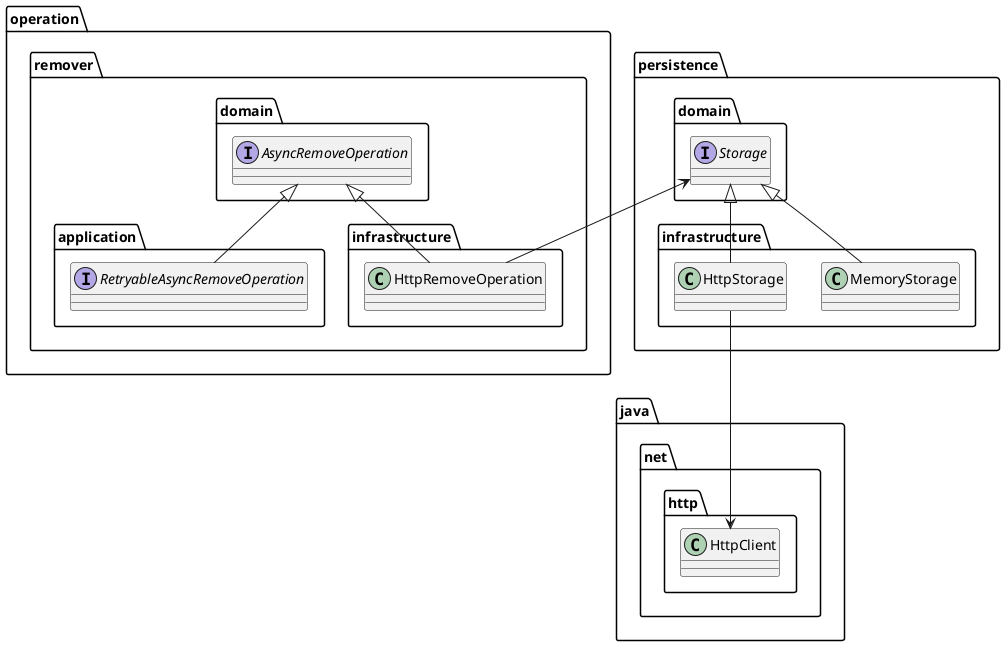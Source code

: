 @startuml

package operation {
  package domain as remover.domain {
    interface AsyncRemoveOperation
  }

  package application as remover.application {
    interface RetryableAsyncRemoveOperation
  }

  package infrastructure as remover.infra {
    class HttpRemoveOperation
  }
}


package persistence {
  package domain as persistence.domain {
    interface Storage
  }
  package infrastructure as persistence.infra {
    class MemoryStorage
    class HttpStorage
  }
}

MemoryStorage -up-|> Storage
HttpStorage -up-|> Storage
HttpStorage --> java.net.http.HttpClient

RetryableAsyncRemoveOperation -up-|> AsyncRemoveOperation
HttpRemoveOperation -up-> Storage
HttpRemoveOperation -up-|> AsyncRemoveOperation

@enduml


@startuml
package persistence {
  package domain as persistence.domain {
    interface Storage
  }
  package infrastructure as persistence.infra {
    class MemoryStorage
    class HttpStorage
  }
}

MemoryStorage -up-|> Storage
HttpStorage -up-|> Storage
HttpStorage --> java.net.http.HttpClient
@enduml



@startuml
package persistence {
  package domain as persistence.domain {
    interface Storage
  }
  package infrastructure as persistence.infra {
    class MemoryStorage

    package http as persistence.infra.http {
      class HttpStorage
    }
  }
}

MemoryStorage -up-|> Storage
HttpStorage -up-|> Storage
HttpStorage --> java.net.http.HttpClient
@enduml


@startuml
package persistence {
  package domain as persistence.domain {
    interface Storage
  }
  package infrastructure as persistence.infra {
    class MemoryStorage

    package http as persistence.infra.http {
      class HttpStorage

      interface IsRemoved {
        boolean test(HttpResponse<Void> response)

        static Predicate<HttpResponse<Void>> statusCodeIs200()
        static Predicate<HttpResponse<Void>> isDeleted()
      }
    }
  }
}

MemoryStorage -up-|> Storage
HttpStorage -up-|> Storage
HttpStorage --> java.net.http.HttpClient
HttpStorage -right-> IsRemoved
@enduml



@startuml
class java.net.http.HttpResponse

package persistence {
  package domain as persistence.domain {
    interface Storage
  }
  package infrastructure as persistence.infra {
    class MemoryStorage

    package http as persistence.infra.http {
      class HttpStorage

      interface IsRemoved {
        boolean test(HttpResponse<Void> response)

        static Predicate<HttpResponse<Void>> statusCodeIs200()
        static Predicate<HttpResponse<Void>> isDeleted()
      }
    }
  }
}

MemoryStorage -up-|> Storage
HttpStorage -up-|> Storage
HttpStorage --> java.net.http.HttpClient
HttpStorage -right-> IsRemoved
IsRemoved --> java.net.http.HttpResponse
@enduml



@startuml
class java.net.http.HttpResponse

package persistence {
  package domain as persistence.domain {
    interface Storage
  }
  package infrastructure as persistence.infra {
    class MemoryStorage

    package http as persistence.infra.http {
      class HttpStorage

      class RemoveResponse {
        int statusCode
        Optional<String> xLineStorageDeleted
      }

      interface IsRemoved {
        boolean test(RemoveResponse response)

        static Predicate<RemoveResponse> statusCodeIs200()
        static Predicate<RemoveResponse> isDeleted()
      }
    }
  }
}

MemoryStorage -up-|> Storage
HttpStorage -up-|> Storage
HttpStorage --> java.net.http.HttpClient
HttpStorage -right-> IsRemoved
IsRemoved --> RemoveResponse
@enduml


